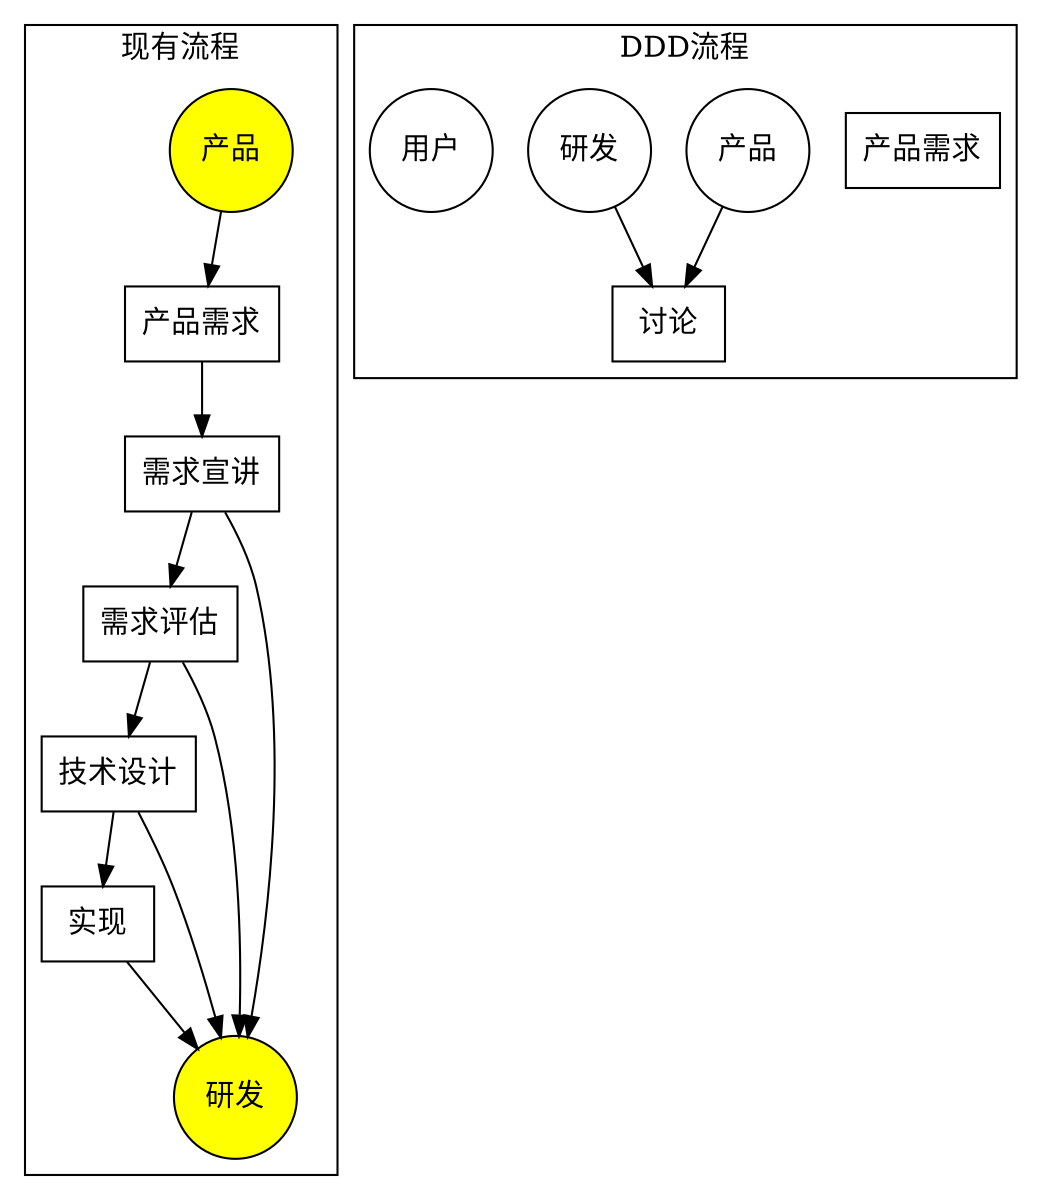 digraph processVs {
    node[shape=box]
    subgraph cluster_old {
        p_des[label="产品需求"]
        p_pub[label="需求宣讲"]
        d_est[label="需求评估"]
        d_des[label="技术设计"]
        d_imp[label="实现"]

        p_des->p_pub->d_est->d_des->d_imp
        node[shape=circle, style=filled, fillcolor=yellow]
        pm[label="产品"]
        dev[label="研发"]
        pm->p_des
        p_pub->dev
        d_est->dev
        d_des->dev
        d_imp->dev
        edge[style=invis]
        pm->dev
        
        label="现有流程";
    }



    subgraph cluster_ddd {
        p_pro[label="产品需求"]
        p_dis[label="讨论"]

        node[shape="circle"]
        m_pm[label="产品"]
        m_dev[label="研发"]
        m_user[label="用户"]
        
        m_pm->p_dis
        m_dev->p_dis

        label="DDD流程"
    }
}